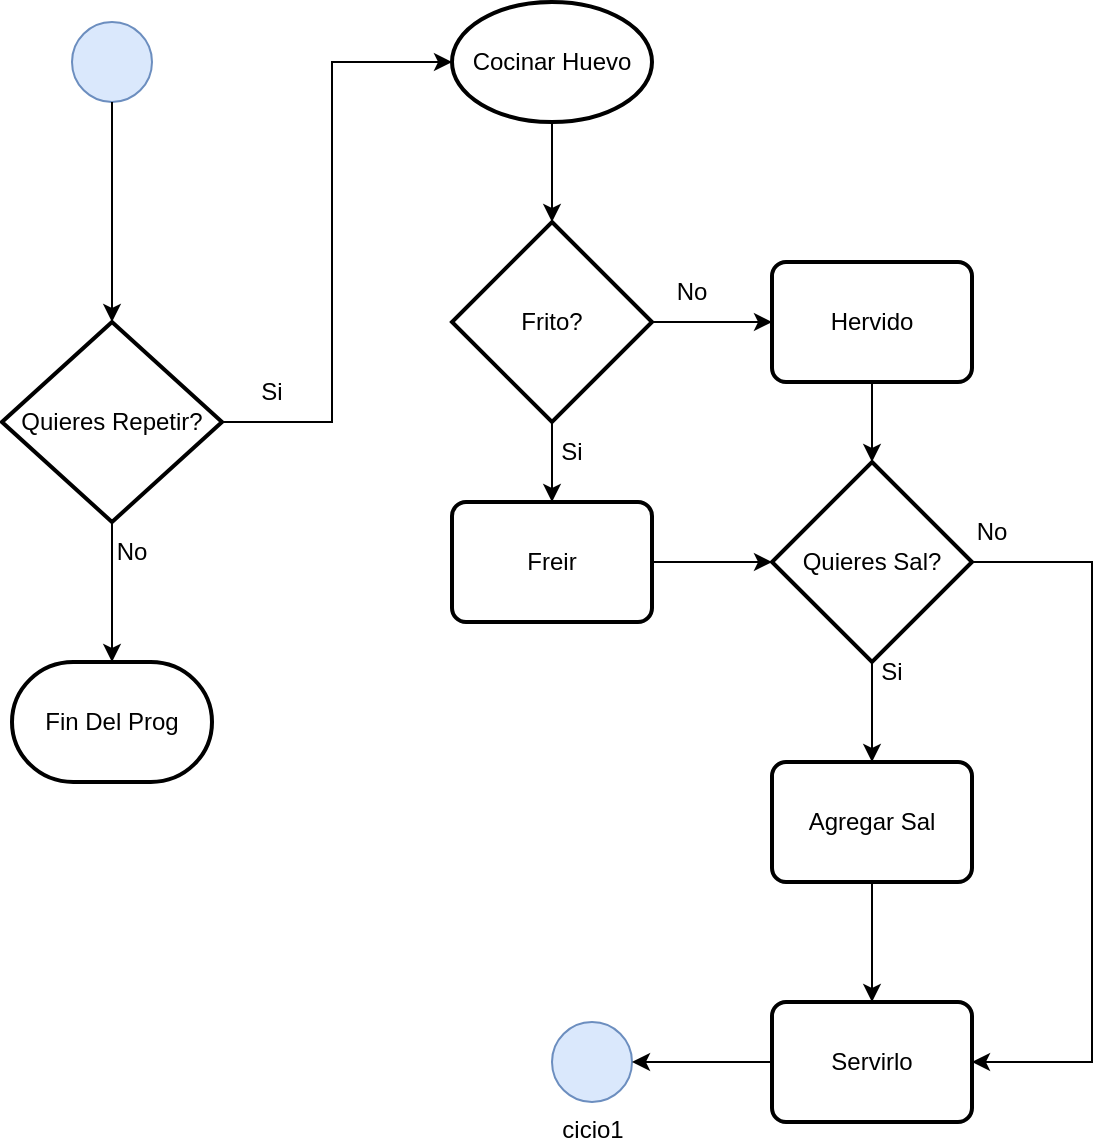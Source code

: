 <mxfile version="26.1.1">
  <diagram name="Página-1" id="FQW5oalnzxPHWSWx3VEh">
    <mxGraphModel grid="1" page="1" gridSize="10" guides="1" tooltips="1" connect="1" arrows="1" fold="1" pageScale="1" pageWidth="827" pageHeight="1169" math="0" shadow="0">
      <root>
        <mxCell id="0" />
        <mxCell id="1" parent="0" />
        <mxCell id="Qe6F963oe36hdxMdCceU-3" style="edgeStyle=orthogonalEdgeStyle;rounded=0;orthogonalLoop=1;jettySize=auto;html=1;" edge="1" parent="1" source="Qe6F963oe36hdxMdCceU-2">
          <mxGeometry relative="1" as="geometry">
            <mxPoint x="310" y="170" as="targetPoint" />
          </mxGeometry>
        </mxCell>
        <mxCell id="Qe6F963oe36hdxMdCceU-2" value="Cocinar Huevo" style="strokeWidth=2;html=1;shape=mxgraph.flowchart.start_1;whiteSpace=wrap;" vertex="1" parent="1">
          <mxGeometry x="260" y="60" width="100" height="60" as="geometry" />
        </mxCell>
        <mxCell id="Qe6F963oe36hdxMdCceU-5" style="edgeStyle=orthogonalEdgeStyle;rounded=0;orthogonalLoop=1;jettySize=auto;html=1;" edge="1" parent="1" source="Qe6F963oe36hdxMdCceU-4" target="Qe6F963oe36hdxMdCceU-6">
          <mxGeometry relative="1" as="geometry">
            <mxPoint x="430" y="220" as="targetPoint" />
          </mxGeometry>
        </mxCell>
        <mxCell id="Qe6F963oe36hdxMdCceU-8" style="edgeStyle=orthogonalEdgeStyle;rounded=0;orthogonalLoop=1;jettySize=auto;html=1;exitX=0.5;exitY=1;exitDx=0;exitDy=0;exitPerimeter=0;entryX=0.5;entryY=0;entryDx=0;entryDy=0;" edge="1" parent="1" source="Qe6F963oe36hdxMdCceU-4" target="Qe6F963oe36hdxMdCceU-7">
          <mxGeometry relative="1" as="geometry" />
        </mxCell>
        <mxCell id="Qe6F963oe36hdxMdCceU-4" value="Frito?" style="strokeWidth=2;html=1;shape=mxgraph.flowchart.decision;whiteSpace=wrap;" vertex="1" parent="1">
          <mxGeometry x="260" y="170" width="100" height="100" as="geometry" />
        </mxCell>
        <mxCell id="Qe6F963oe36hdxMdCceU-6" value="Hervido" style="rounded=1;whiteSpace=wrap;html=1;absoluteArcSize=1;arcSize=14;strokeWidth=2;" vertex="1" parent="1">
          <mxGeometry x="420" y="190" width="100" height="60" as="geometry" />
        </mxCell>
        <mxCell id="Qe6F963oe36hdxMdCceU-7" value="Freir" style="rounded=1;whiteSpace=wrap;html=1;absoluteArcSize=1;arcSize=14;strokeWidth=2;" vertex="1" parent="1">
          <mxGeometry x="260" y="310" width="100" height="60" as="geometry" />
        </mxCell>
        <mxCell id="Qe6F963oe36hdxMdCceU-13" style="edgeStyle=orthogonalEdgeStyle;rounded=0;orthogonalLoop=1;jettySize=auto;html=1;exitX=0.5;exitY=1;exitDx=0;exitDy=0;exitPerimeter=0;entryX=0.5;entryY=0;entryDx=0;entryDy=0;" edge="1" parent="1" source="Qe6F963oe36hdxMdCceU-9" target="Qe6F963oe36hdxMdCceU-12">
          <mxGeometry relative="1" as="geometry" />
        </mxCell>
        <mxCell id="Qe6F963oe36hdxMdCceU-14" style="edgeStyle=orthogonalEdgeStyle;rounded=0;orthogonalLoop=1;jettySize=auto;html=1;exitX=1;exitY=0.5;exitDx=0;exitDy=0;exitPerimeter=0;entryX=1;entryY=0.5;entryDx=0;entryDy=0;" edge="1" parent="1" source="Qe6F963oe36hdxMdCceU-9" target="Qe6F963oe36hdxMdCceU-15">
          <mxGeometry relative="1" as="geometry">
            <mxPoint x="610" y="640" as="targetPoint" />
            <Array as="points">
              <mxPoint x="580" y="340" />
              <mxPoint x="580" y="590" />
            </Array>
          </mxGeometry>
        </mxCell>
        <mxCell id="Qe6F963oe36hdxMdCceU-9" value="Quieres Sal?" style="strokeWidth=2;html=1;shape=mxgraph.flowchart.decision;whiteSpace=wrap;" vertex="1" parent="1">
          <mxGeometry x="420" y="290" width="100" height="100" as="geometry" />
        </mxCell>
        <mxCell id="Qe6F963oe36hdxMdCceU-10" style="edgeStyle=orthogonalEdgeStyle;rounded=0;orthogonalLoop=1;jettySize=auto;html=1;exitX=0.5;exitY=1;exitDx=0;exitDy=0;entryX=0.5;entryY=0;entryDx=0;entryDy=0;entryPerimeter=0;" edge="1" parent="1" source="Qe6F963oe36hdxMdCceU-6" target="Qe6F963oe36hdxMdCceU-9">
          <mxGeometry relative="1" as="geometry" />
        </mxCell>
        <mxCell id="Qe6F963oe36hdxMdCceU-11" style="edgeStyle=orthogonalEdgeStyle;rounded=0;orthogonalLoop=1;jettySize=auto;html=1;entryX=0;entryY=0.5;entryDx=0;entryDy=0;entryPerimeter=0;" edge="1" parent="1" source="Qe6F963oe36hdxMdCceU-7" target="Qe6F963oe36hdxMdCceU-9">
          <mxGeometry relative="1" as="geometry" />
        </mxCell>
        <mxCell id="Qe6F963oe36hdxMdCceU-16" style="edgeStyle=orthogonalEdgeStyle;rounded=0;orthogonalLoop=1;jettySize=auto;html=1;entryX=0.5;entryY=0;entryDx=0;entryDy=0;" edge="1" parent="1" source="Qe6F963oe36hdxMdCceU-12" target="Qe6F963oe36hdxMdCceU-15">
          <mxGeometry relative="1" as="geometry" />
        </mxCell>
        <mxCell id="Qe6F963oe36hdxMdCceU-12" value="Agregar Sal" style="rounded=1;whiteSpace=wrap;html=1;absoluteArcSize=1;arcSize=14;strokeWidth=2;" vertex="1" parent="1">
          <mxGeometry x="420" y="440" width="100" height="60" as="geometry" />
        </mxCell>
        <mxCell id="Qe6F963oe36hdxMdCceU-15" value="Servirlo" style="rounded=1;whiteSpace=wrap;html=1;absoluteArcSize=1;arcSize=14;strokeWidth=2;" vertex="1" parent="1">
          <mxGeometry x="420" y="560" width="100" height="60" as="geometry" />
        </mxCell>
        <mxCell id="Qe6F963oe36hdxMdCceU-18" value="cicio1" style="verticalLabelPosition=bottom;verticalAlign=top;html=1;shape=mxgraph.flowchart.on-page_reference;fillColor=#dae8fc;strokeColor=#6c8ebf;" vertex="1" parent="1">
          <mxGeometry x="310" y="570" width="40" height="40" as="geometry" />
        </mxCell>
        <mxCell id="Qe6F963oe36hdxMdCceU-19" style="edgeStyle=orthogonalEdgeStyle;rounded=0;orthogonalLoop=1;jettySize=auto;html=1;exitX=0;exitY=0.5;exitDx=0;exitDy=0;entryX=1;entryY=0.5;entryDx=0;entryDy=0;entryPerimeter=0;" edge="1" parent="1" source="Qe6F963oe36hdxMdCceU-15" target="Qe6F963oe36hdxMdCceU-18">
          <mxGeometry relative="1" as="geometry" />
        </mxCell>
        <mxCell id="Qe6F963oe36hdxMdCceU-20" value="No" style="text;strokeColor=none;align=center;fillColor=none;html=1;verticalAlign=middle;whiteSpace=wrap;rounded=0;" vertex="1" parent="1">
          <mxGeometry x="350" y="190" width="60" height="30" as="geometry" />
        </mxCell>
        <mxCell id="Qe6F963oe36hdxMdCceU-21" value="Si" style="text;strokeColor=none;align=center;fillColor=none;html=1;verticalAlign=middle;whiteSpace=wrap;rounded=0;" vertex="1" parent="1">
          <mxGeometry x="290" y="270" width="60" height="30" as="geometry" />
        </mxCell>
        <mxCell id="Qe6F963oe36hdxMdCceU-22" value="No" style="text;strokeColor=none;align=center;fillColor=none;html=1;verticalAlign=middle;whiteSpace=wrap;rounded=0;" vertex="1" parent="1">
          <mxGeometry x="500" y="310" width="60" height="30" as="geometry" />
        </mxCell>
        <mxCell id="Qe6F963oe36hdxMdCceU-23" value="Si" style="text;strokeColor=none;align=center;fillColor=none;html=1;verticalAlign=middle;whiteSpace=wrap;rounded=0;" vertex="1" parent="1">
          <mxGeometry x="450" y="380" width="60" height="30" as="geometry" />
        </mxCell>
        <mxCell id="Qe6F963oe36hdxMdCceU-24" value="" style="verticalLabelPosition=bottom;verticalAlign=top;html=1;shape=mxgraph.flowchart.on-page_reference;fillColor=#dae8fc;strokeColor=#6c8ebf;" vertex="1" parent="1">
          <mxGeometry x="70" y="70" width="40" height="40" as="geometry" />
        </mxCell>
        <mxCell id="Qe6F963oe36hdxMdCceU-28" style="edgeStyle=orthogonalEdgeStyle;rounded=0;orthogonalLoop=1;jettySize=auto;html=1;exitX=0.5;exitY=1;exitDx=0;exitDy=0;exitPerimeter=0;" edge="1" parent="1" source="Qe6F963oe36hdxMdCceU-25">
          <mxGeometry relative="1" as="geometry">
            <mxPoint x="90" y="390" as="targetPoint" />
          </mxGeometry>
        </mxCell>
        <mxCell id="Qe6F963oe36hdxMdCceU-25" value="Quieres Repetir?" style="strokeWidth=2;html=1;shape=mxgraph.flowchart.decision;whiteSpace=wrap;" vertex="1" parent="1">
          <mxGeometry x="35" y="220" width="110" height="100" as="geometry" />
        </mxCell>
        <mxCell id="Qe6F963oe36hdxMdCceU-26" style="edgeStyle=orthogonalEdgeStyle;rounded=0;orthogonalLoop=1;jettySize=auto;html=1;exitX=0.5;exitY=1;exitDx=0;exitDy=0;exitPerimeter=0;entryX=0.5;entryY=0;entryDx=0;entryDy=0;entryPerimeter=0;" edge="1" parent="1" source="Qe6F963oe36hdxMdCceU-24" target="Qe6F963oe36hdxMdCceU-25">
          <mxGeometry relative="1" as="geometry" />
        </mxCell>
        <mxCell id="Qe6F963oe36hdxMdCceU-27" style="edgeStyle=orthogonalEdgeStyle;rounded=0;orthogonalLoop=1;jettySize=auto;html=1;entryX=0;entryY=0.5;entryDx=0;entryDy=0;entryPerimeter=0;" edge="1" parent="1" source="Qe6F963oe36hdxMdCceU-25" target="Qe6F963oe36hdxMdCceU-2">
          <mxGeometry relative="1" as="geometry">
            <Array as="points">
              <mxPoint x="200" y="270" />
              <mxPoint x="200" y="90" />
            </Array>
          </mxGeometry>
        </mxCell>
        <mxCell id="Qe6F963oe36hdxMdCceU-29" value="Fin Del Prog" style="strokeWidth=2;html=1;shape=mxgraph.flowchart.terminator;whiteSpace=wrap;" vertex="1" parent="1">
          <mxGeometry x="40" y="390" width="100" height="60" as="geometry" />
        </mxCell>
        <mxCell id="Qe6F963oe36hdxMdCceU-30" value="Si" style="text;strokeColor=none;align=center;fillColor=none;html=1;verticalAlign=middle;whiteSpace=wrap;rounded=0;" vertex="1" parent="1">
          <mxGeometry x="140" y="240" width="60" height="30" as="geometry" />
        </mxCell>
        <mxCell id="Qe6F963oe36hdxMdCceU-31" value="No" style="text;strokeColor=none;align=center;fillColor=none;html=1;verticalAlign=middle;whiteSpace=wrap;rounded=0;" vertex="1" parent="1">
          <mxGeometry x="70" y="320" width="60" height="30" as="geometry" />
        </mxCell>
      </root>
    </mxGraphModel>
  </diagram>
</mxfile>
